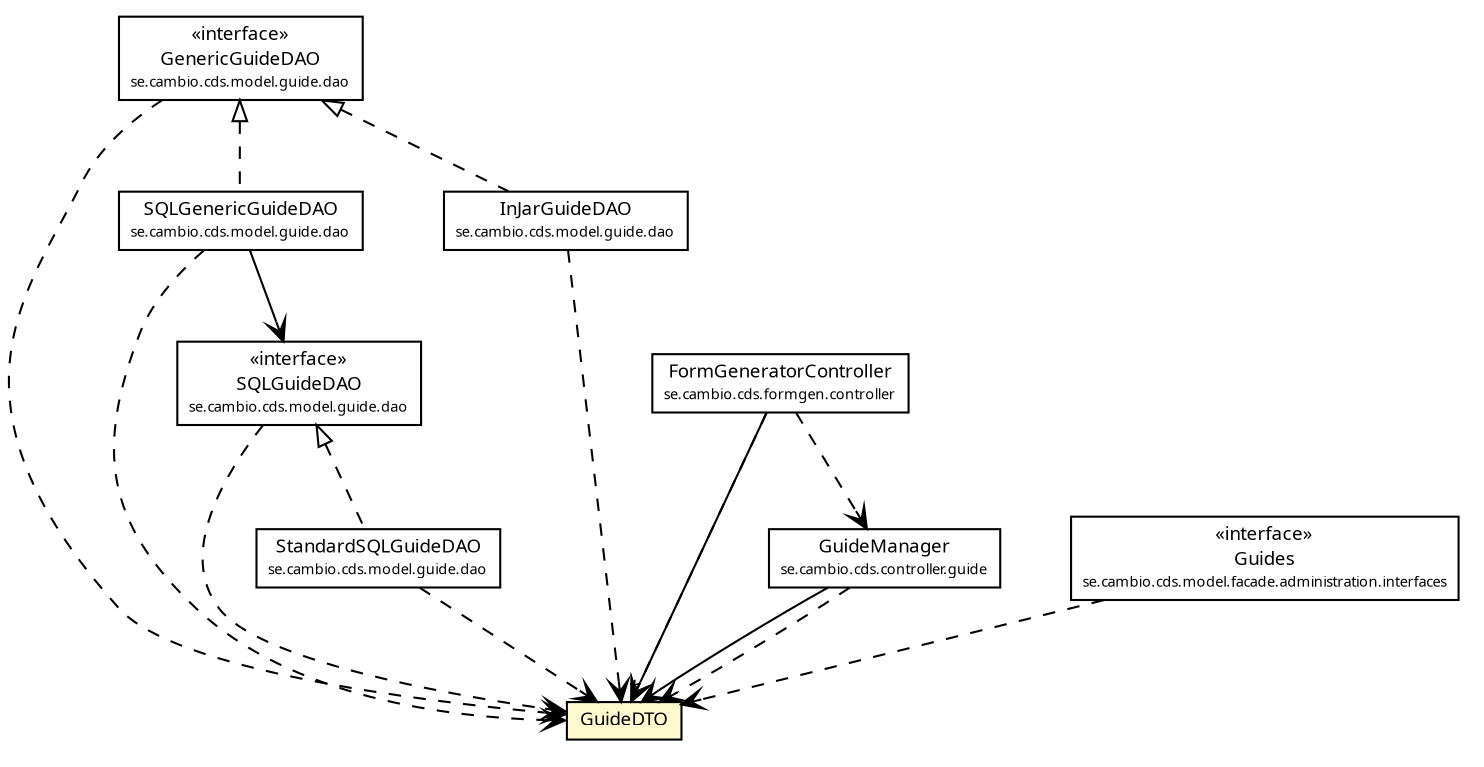 #!/usr/local/bin/dot
#
# Class diagram 
# Generated by UMLGraph version R5_6 (http://www.umlgraph.org/)
#

digraph G {
	edge [fontname="Trebuchet MS",fontsize=10,labelfontname="Trebuchet MS",labelfontsize=10];
	node [fontname="Trebuchet MS",fontsize=10,shape=plaintext];
	nodesep=0.25;
	ranksep=0.5;
	// se.cambio.cds.model.guide.dto.GuideDTO
	c224412 [label=<<table title="se.cambio.cds.model.guide.dto.GuideDTO" border="0" cellborder="1" cellspacing="0" cellpadding="2" port="p" bgcolor="lemonChiffon" href="./GuideDTO.html">
		<tr><td><table border="0" cellspacing="0" cellpadding="1">
<tr><td align="center" balign="center"><font face="Trebuchet MS"> GuideDTO </font></td></tr>
		</table></td></tr>
		</table>>, URL="./GuideDTO.html", fontname="Trebuchet MS", fontcolor="black", fontsize=9.0];
	// se.cambio.cds.model.guide.dao.StandardSQLGuideDAO
	c224484 [label=<<table title="se.cambio.cds.model.guide.dao.StandardSQLGuideDAO" border="0" cellborder="1" cellspacing="0" cellpadding="2" port="p" href="../dao/StandardSQLGuideDAO.html">
		<tr><td><table border="0" cellspacing="0" cellpadding="1">
<tr><td align="center" balign="center"><font face="Trebuchet MS"> StandardSQLGuideDAO </font></td></tr>
<tr><td align="center" balign="center"><font face="Trebuchet MS" point-size="7.0"> se.cambio.cds.model.guide.dao </font></td></tr>
		</table></td></tr>
		</table>>, URL="../dao/StandardSQLGuideDAO.html", fontname="Trebuchet MS", fontcolor="black", fontsize=9.0];
	// se.cambio.cds.model.guide.dao.SQLGuideDAO
	c224486 [label=<<table title="se.cambio.cds.model.guide.dao.SQLGuideDAO" border="0" cellborder="1" cellspacing="0" cellpadding="2" port="p" href="../dao/SQLGuideDAO.html">
		<tr><td><table border="0" cellspacing="0" cellpadding="1">
<tr><td align="center" balign="center"> &#171;interface&#187; </td></tr>
<tr><td align="center" balign="center"><font face="Trebuchet MS"> SQLGuideDAO </font></td></tr>
<tr><td align="center" balign="center"><font face="Trebuchet MS" point-size="7.0"> se.cambio.cds.model.guide.dao </font></td></tr>
		</table></td></tr>
		</table>>, URL="../dao/SQLGuideDAO.html", fontname="Trebuchet MS", fontcolor="black", fontsize=9.0];
	// se.cambio.cds.model.guide.dao.SQLGenericGuideDAO
	c224487 [label=<<table title="se.cambio.cds.model.guide.dao.SQLGenericGuideDAO" border="0" cellborder="1" cellspacing="0" cellpadding="2" port="p" href="../dao/SQLGenericGuideDAO.html">
		<tr><td><table border="0" cellspacing="0" cellpadding="1">
<tr><td align="center" balign="center"><font face="Trebuchet MS"> SQLGenericGuideDAO </font></td></tr>
<tr><td align="center" balign="center"><font face="Trebuchet MS" point-size="7.0"> se.cambio.cds.model.guide.dao </font></td></tr>
		</table></td></tr>
		</table>>, URL="../dao/SQLGenericGuideDAO.html", fontname="Trebuchet MS", fontcolor="black", fontsize=9.0];
	// se.cambio.cds.model.guide.dao.InJarGuideDAO
	c224488 [label=<<table title="se.cambio.cds.model.guide.dao.InJarGuideDAO" border="0" cellborder="1" cellspacing="0" cellpadding="2" port="p" href="../dao/InJarGuideDAO.html">
		<tr><td><table border="0" cellspacing="0" cellpadding="1">
<tr><td align="center" balign="center"><font face="Trebuchet MS"> InJarGuideDAO </font></td></tr>
<tr><td align="center" balign="center"><font face="Trebuchet MS" point-size="7.0"> se.cambio.cds.model.guide.dao </font></td></tr>
		</table></td></tr>
		</table>>, URL="../dao/InJarGuideDAO.html", fontname="Trebuchet MS", fontcolor="black", fontsize=9.0];
	// se.cambio.cds.model.guide.dao.GenericGuideDAO
	c224490 [label=<<table title="se.cambio.cds.model.guide.dao.GenericGuideDAO" border="0" cellborder="1" cellspacing="0" cellpadding="2" port="p" href="../dao/GenericGuideDAO.html">
		<tr><td><table border="0" cellspacing="0" cellpadding="1">
<tr><td align="center" balign="center"> &#171;interface&#187; </td></tr>
<tr><td align="center" balign="center"><font face="Trebuchet MS"> GenericGuideDAO </font></td></tr>
<tr><td align="center" balign="center"><font face="Trebuchet MS" point-size="7.0"> se.cambio.cds.model.guide.dao </font></td></tr>
		</table></td></tr>
		</table>>, URL="../dao/GenericGuideDAO.html", fontname="Trebuchet MS", fontcolor="black", fontsize=9.0];
	// se.cambio.cds.controller.guide.GuideManager
	c224558 [label=<<table title="se.cambio.cds.controller.guide.GuideManager" border="0" cellborder="1" cellspacing="0" cellpadding="2" port="p" href="../../../controller/guide/GuideManager.html">
		<tr><td><table border="0" cellspacing="0" cellpadding="1">
<tr><td align="center" balign="center"><font face="Trebuchet MS"> GuideManager </font></td></tr>
<tr><td align="center" balign="center"><font face="Trebuchet MS" point-size="7.0"> se.cambio.cds.controller.guide </font></td></tr>
		</table></td></tr>
		</table>>, URL="../../../controller/guide/GuideManager.html", fontname="Trebuchet MS", fontcolor="black", fontsize=9.0];
	// se.cambio.cds.model.facade.administration.interfaces.Guides
	c224578 [label=<<table title="se.cambio.cds.model.facade.administration.interfaces.Guides" border="0" cellborder="1" cellspacing="0" cellpadding="2" port="p" href="../../facade/administration/interfaces/Guides.html">
		<tr><td><table border="0" cellspacing="0" cellpadding="1">
<tr><td align="center" balign="center"> &#171;interface&#187; </td></tr>
<tr><td align="center" balign="center"><font face="Trebuchet MS"> Guides </font></td></tr>
<tr><td align="center" balign="center"><font face="Trebuchet MS" point-size="7.0"> se.cambio.cds.model.facade.administration.interfaces </font></td></tr>
		</table></td></tr>
		</table>>, URL="../../facade/administration/interfaces/Guides.html", fontname="Trebuchet MS", fontcolor="black", fontsize=9.0];
	// se.cambio.cds.formgen.controller.FormGeneratorController
	c224768 [label=<<table title="se.cambio.cds.formgen.controller.FormGeneratorController" border="0" cellborder="1" cellspacing="0" cellpadding="2" port="p" href="../../../formgen/controller/FormGeneratorController.html">
		<tr><td><table border="0" cellspacing="0" cellpadding="1">
<tr><td align="center" balign="center"><font face="Trebuchet MS"> FormGeneratorController </font></td></tr>
<tr><td align="center" balign="center"><font face="Trebuchet MS" point-size="7.0"> se.cambio.cds.formgen.controller </font></td></tr>
		</table></td></tr>
		</table>>, URL="../../../formgen/controller/FormGeneratorController.html", fontname="Trebuchet MS", fontcolor="black", fontsize=9.0];
	//se.cambio.cds.model.guide.dao.StandardSQLGuideDAO implements se.cambio.cds.model.guide.dao.SQLGuideDAO
	c224486:p -> c224484:p [dir=back,arrowtail=empty,style=dashed];
	//se.cambio.cds.model.guide.dao.SQLGenericGuideDAO implements se.cambio.cds.model.guide.dao.GenericGuideDAO
	c224490:p -> c224487:p [dir=back,arrowtail=empty,style=dashed];
	//se.cambio.cds.model.guide.dao.InJarGuideDAO implements se.cambio.cds.model.guide.dao.GenericGuideDAO
	c224490:p -> c224488:p [dir=back,arrowtail=empty,style=dashed];
	// se.cambio.cds.model.guide.dao.SQLGenericGuideDAO NAVASSOC se.cambio.cds.model.guide.dao.SQLGuideDAO
	c224487:p -> c224486:p [taillabel="", label="", headlabel="", fontname="Trebuchet MS", fontcolor="black", fontsize=10.0, color="black", arrowhead=open];
	// se.cambio.cds.controller.guide.GuideManager NAVASSOC se.cambio.cds.model.guide.dto.GuideDTO
	c224558:p -> c224412:p [taillabel="", label="", headlabel="*", fontname="Trebuchet MS", fontcolor="black", fontsize=10.0, color="black", arrowhead=open];
	// se.cambio.cds.formgen.controller.FormGeneratorController NAVASSOC se.cambio.cds.model.guide.dto.GuideDTO
	c224768:p -> c224412:p [taillabel="", label="", headlabel="", fontname="Trebuchet MS", fontcolor="black", fontsize=10.0, color="black", arrowhead=open];
	// se.cambio.cds.model.guide.dao.StandardSQLGuideDAO DEPEND se.cambio.cds.model.guide.dto.GuideDTO
	c224484:p -> c224412:p [taillabel="", label="", headlabel="", fontname="Trebuchet MS", fontcolor="black", fontsize=10.0, color="black", arrowhead=open, style=dashed];
	// se.cambio.cds.model.guide.dao.SQLGuideDAO DEPEND se.cambio.cds.model.guide.dto.GuideDTO
	c224486:p -> c224412:p [taillabel="", label="", headlabel="", fontname="Trebuchet MS", fontcolor="black", fontsize=10.0, color="black", arrowhead=open, style=dashed];
	// se.cambio.cds.model.guide.dao.SQLGenericGuideDAO DEPEND se.cambio.cds.model.guide.dto.GuideDTO
	c224487:p -> c224412:p [taillabel="", label="", headlabel="", fontname="Trebuchet MS", fontcolor="black", fontsize=10.0, color="black", arrowhead=open, style=dashed];
	// se.cambio.cds.model.guide.dao.InJarGuideDAO DEPEND se.cambio.cds.model.guide.dto.GuideDTO
	c224488:p -> c224412:p [taillabel="", label="", headlabel="", fontname="Trebuchet MS", fontcolor="black", fontsize=10.0, color="black", arrowhead=open, style=dashed];
	// se.cambio.cds.model.guide.dao.GenericGuideDAO DEPEND se.cambio.cds.model.guide.dto.GuideDTO
	c224490:p -> c224412:p [taillabel="", label="", headlabel="", fontname="Trebuchet MS", fontcolor="black", fontsize=10.0, color="black", arrowhead=open, style=dashed];
	// se.cambio.cds.controller.guide.GuideManager DEPEND se.cambio.cds.model.guide.dto.GuideDTO
	c224558:p -> c224412:p [taillabel="", label="", headlabel="", fontname="Trebuchet MS", fontcolor="black", fontsize=10.0, color="black", arrowhead=open, style=dashed];
	// se.cambio.cds.model.facade.administration.interfaces.Guides DEPEND se.cambio.cds.model.guide.dto.GuideDTO
	c224578:p -> c224412:p [taillabel="", label="", headlabel="", fontname="Trebuchet MS", fontcolor="black", fontsize=10.0, color="black", arrowhead=open, style=dashed];
	// se.cambio.cds.formgen.controller.FormGeneratorController DEPEND se.cambio.cds.controller.guide.GuideManager
	c224768:p -> c224558:p [taillabel="", label="", headlabel="", fontname="Trebuchet MS", fontcolor="black", fontsize=10.0, color="black", arrowhead=open, style=dashed];
	// se.cambio.cds.formgen.controller.FormGeneratorController DEPEND se.cambio.cds.model.guide.dto.GuideDTO
	c224768:p -> c224412:p [taillabel="", label="", headlabel="", fontname="Trebuchet MS", fontcolor="black", fontsize=10.0, color="black", arrowhead=open, style=dashed];
}

